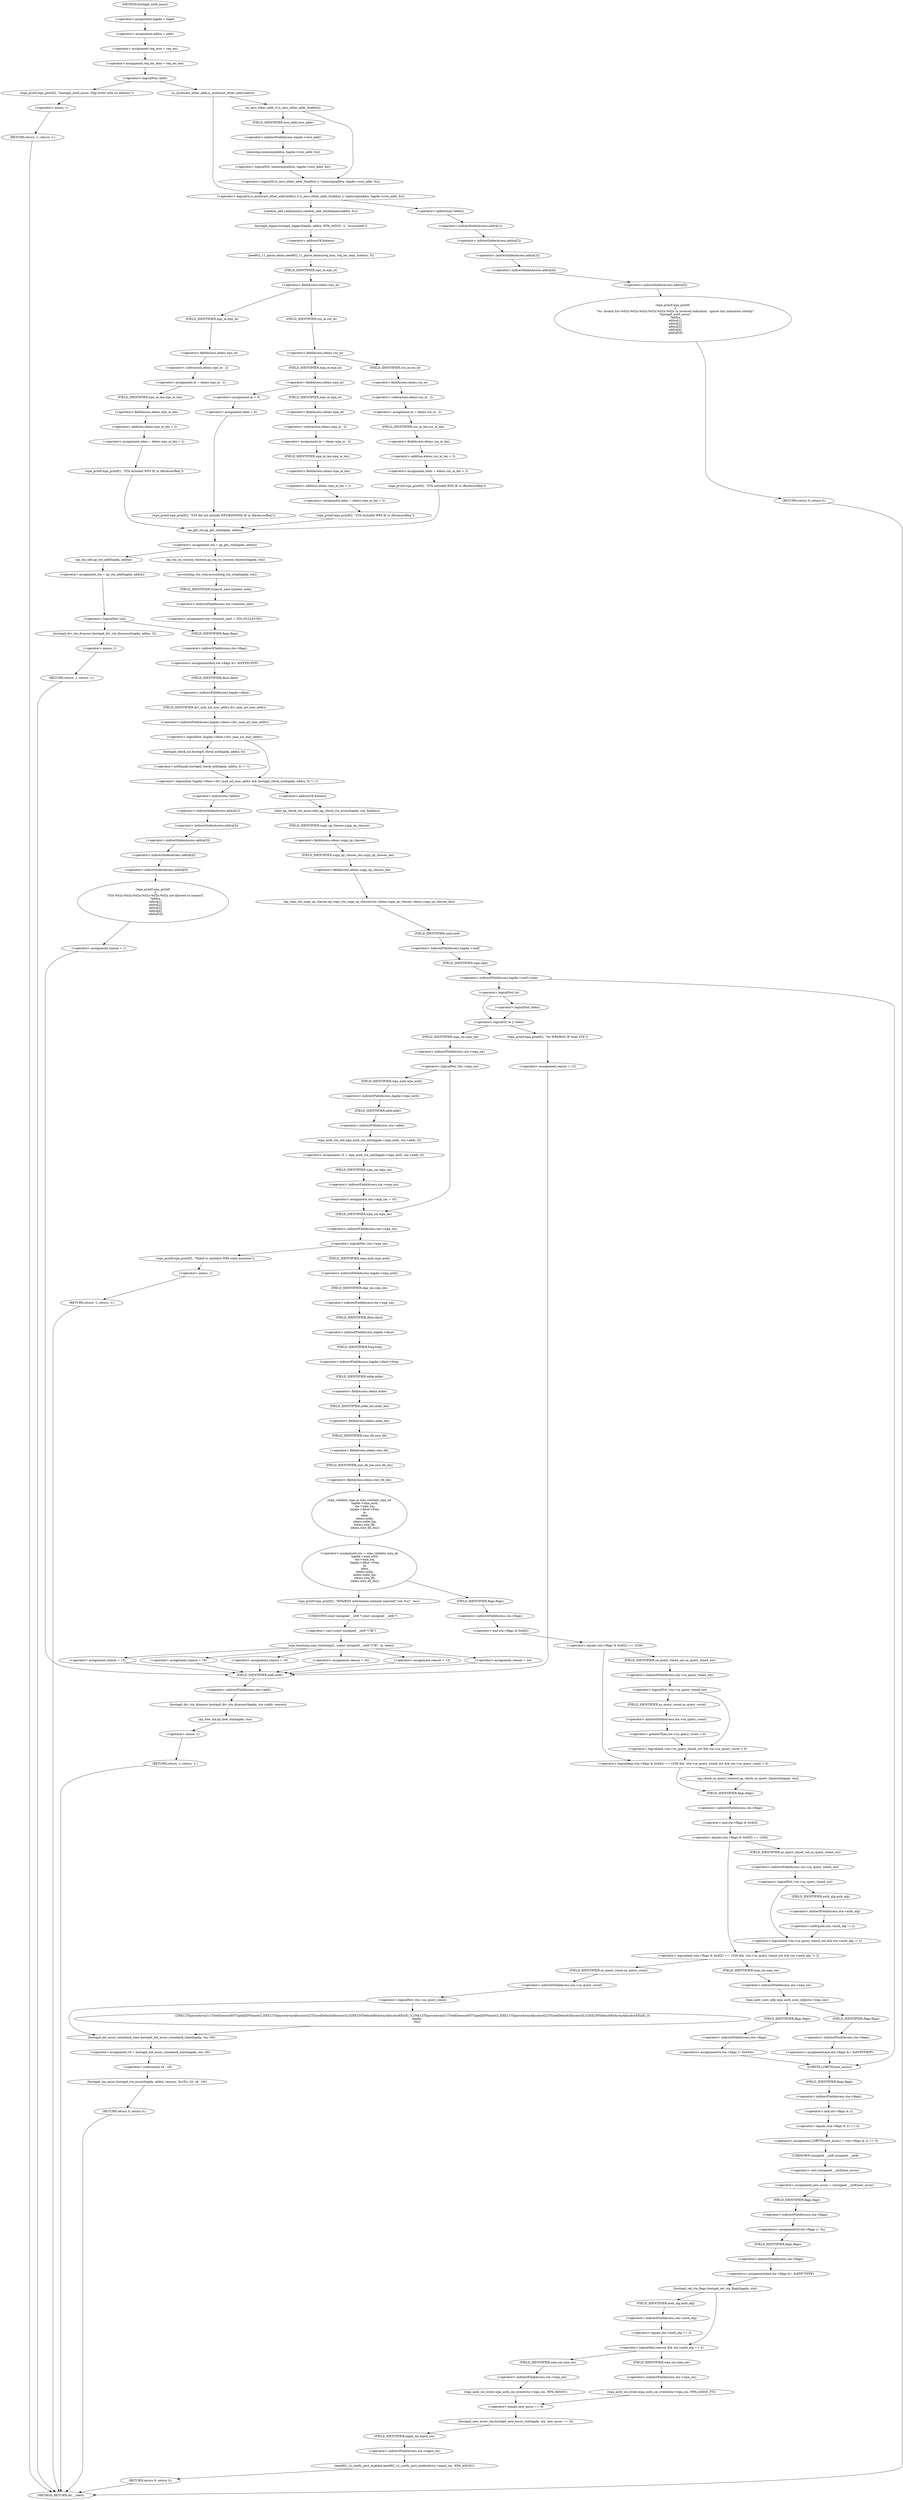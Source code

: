 digraph hostapd_notif_assoc {  
"1000136" [label = "(<operator>.assignment,hapda = hapd)" ]
"1000139" [label = "(<operator>.assignment,addra = addr)" ]
"1000142" [label = "(<operator>.assignment,req_iesa = req_ies)" ]
"1000145" [label = "(<operator>.assignment,req_ies_lena = req_ies_len)" ]
"1000149" [label = "(<operator>.logicalNot,!addr)" ]
"1000152" [label = "(wpa_printf,wpa_printf(2, \"hostapd_notif_assoc: Skip event with no address\"))" ]
"1000155" [label = "(RETURN,return -1;,return -1;)" ]
"1000156" [label = "(<operator>.minus,-1)" ]
"1000159" [label = "(<operator>.logicalOr,is_multicast_ether_addr(addra) || is_zero_ether_addr_0(addra) || !memcmp(addra, hapda->own_addr, 6u))" ]
"1000160" [label = "(is_multicast_ether_addr,is_multicast_ether_addr(addra))" ]
"1000162" [label = "(<operator>.logicalOr,is_zero_ether_addr_0(addra) || !memcmp(addra, hapda->own_addr, 6u))" ]
"1000163" [label = "(is_zero_ether_addr_0,is_zero_ether_addr_0(addra))" ]
"1000165" [label = "(<operator>.logicalNot,!memcmp(addra, hapda->own_addr, 6u))" ]
"1000166" [label = "(memcmp,memcmp(addra, hapda->own_addr, 6u))" ]
"1000168" [label = "(<operator>.indirectFieldAccess,hapda->own_addr)" ]
"1000170" [label = "(FIELD_IDENTIFIER,own_addr,own_addr)" ]
"1000173" [label = "(wpa_printf,wpa_printf(\n      2,\n      \"%s: Invalid SA=%02x:%02x:%02x:%02x:%02x:%02x in received indication - ignore this indication silently\",\n      \"hostapd_notif_assoc\",\n      *addra,\n      addra[1],\n      addra[2],\n      addra[3],\n      addra[4],\n      addra[5]))" ]
"1000177" [label = "(<operator>.indirection,*addra)" ]
"1000179" [label = "(<operator>.indirectIndexAccess,addra[1])" ]
"1000182" [label = "(<operator>.indirectIndexAccess,addra[2])" ]
"1000185" [label = "(<operator>.indirectIndexAccess,addra[3])" ]
"1000188" [label = "(<operator>.indirectIndexAccess,addra[4])" ]
"1000191" [label = "(<operator>.indirectIndexAccess,addra[5])" ]
"1000194" [label = "(RETURN,return 0;,return 0;)" ]
"1000196" [label = "(random_add_randomness,random_add_randomness(addra, 6u))" ]
"1000199" [label = "(hostapd_logger,hostapd_logger(hapda, addra, WPA_ASSOC, 2, \"associated\"))" ]
"1000205" [label = "(ieee802_11_parse_elems,ieee802_11_parse_elems(req_iesa, req_ies_lena, &elems, 0))" ]
"1000208" [label = "(<operator>.addressOf,&elems)" ]
"1000212" [label = "(<operator>.fieldAccess,elems.wps_ie)" ]
"1000214" [label = "(FIELD_IDENTIFIER,wps_ie,wps_ie)" ]
"1000216" [label = "(<operator>.assignment,ie = elems.wps_ie - 2)" ]
"1000218" [label = "(<operator>.subtraction,elems.wps_ie - 2)" ]
"1000219" [label = "(<operator>.fieldAccess,elems.wps_ie)" ]
"1000221" [label = "(FIELD_IDENTIFIER,wps_ie,wps_ie)" ]
"1000223" [label = "(<operator>.assignment,ielen = elems.wps_ie_len + 2)" ]
"1000225" [label = "(<operator>.addition,elems.wps_ie_len + 2)" ]
"1000226" [label = "(<operator>.fieldAccess,elems.wps_ie_len)" ]
"1000228" [label = "(FIELD_IDENTIFIER,wps_ie_len,wps_ie_len)" ]
"1000230" [label = "(wpa_printf,wpa_printf(2, \"STA included WPS IE in (Re)AssocReq\"))" ]
"1000235" [label = "(<operator>.fieldAccess,elems.rsn_ie)" ]
"1000237" [label = "(FIELD_IDENTIFIER,rsn_ie,rsn_ie)" ]
"1000239" [label = "(<operator>.assignment,ie = elems.rsn_ie - 2)" ]
"1000241" [label = "(<operator>.subtraction,elems.rsn_ie - 2)" ]
"1000242" [label = "(<operator>.fieldAccess,elems.rsn_ie)" ]
"1000244" [label = "(FIELD_IDENTIFIER,rsn_ie,rsn_ie)" ]
"1000246" [label = "(<operator>.assignment,ielen = elems.rsn_ie_len + 2)" ]
"1000248" [label = "(<operator>.addition,elems.rsn_ie_len + 2)" ]
"1000249" [label = "(<operator>.fieldAccess,elems.rsn_ie_len)" ]
"1000251" [label = "(FIELD_IDENTIFIER,rsn_ie_len,rsn_ie_len)" ]
"1000253" [label = "(wpa_printf,wpa_printf(2, \"STA included RSN IE in (Re)AssocReq\"))" ]
"1000258" [label = "(<operator>.fieldAccess,elems.wpa_ie)" ]
"1000260" [label = "(FIELD_IDENTIFIER,wpa_ie,wpa_ie)" ]
"1000262" [label = "(<operator>.assignment,ie = elems.wpa_ie - 2)" ]
"1000264" [label = "(<operator>.subtraction,elems.wpa_ie - 2)" ]
"1000265" [label = "(<operator>.fieldAccess,elems.wpa_ie)" ]
"1000267" [label = "(FIELD_IDENTIFIER,wpa_ie,wpa_ie)" ]
"1000269" [label = "(<operator>.assignment,ielen = elems.wpa_ie_len + 2)" ]
"1000271" [label = "(<operator>.addition,elems.wpa_ie_len + 2)" ]
"1000272" [label = "(<operator>.fieldAccess,elems.wpa_ie_len)" ]
"1000274" [label = "(FIELD_IDENTIFIER,wpa_ie_len,wpa_ie_len)" ]
"1000276" [label = "(wpa_printf,wpa_printf(2, \"STA included WPA IE in (Re)AssocReq\"))" ]
"1000281" [label = "(<operator>.assignment,ie = 0)" ]
"1000284" [label = "(<operator>.assignment,ielen = 0)" ]
"1000287" [label = "(wpa_printf,wpa_printf(2, \"STA did not include WPS/RSN/WPA IE in (Re)AssocReq\"))" ]
"1000290" [label = "(<operator>.assignment,sta = ap_get_sta(hapda, addra))" ]
"1000292" [label = "(ap_get_sta,ap_get_sta(hapda, addra))" ]
"1000298" [label = "(ap_sta_no_session_timeout,ap_sta_no_session_timeout(hapda, sta))" ]
"1000301" [label = "(accounting_sta_stop,accounting_sta_stop(hapda, sta))" ]
"1000304" [label = "(<operator>.assignment,sta->timeout_next = STA_NULLFUNC)" ]
"1000305" [label = "(<operator>.indirectFieldAccess,sta->timeout_next)" ]
"1000307" [label = "(FIELD_IDENTIFIER,timeout_next,timeout_next)" ]
"1000311" [label = "(<operator>.assignment,sta = ap_sta_add(hapda, addra))" ]
"1000313" [label = "(ap_sta_add,ap_sta_add(hapda, addra))" ]
"1000317" [label = "(<operator>.logicalNot,!sta)" ]
"1000320" [label = "(hostapd_drv_sta_disassoc,hostapd_drv_sta_disassoc(hapda, addra, 5))" ]
"1000324" [label = "(RETURN,return -1;,return -1;)" ]
"1000325" [label = "(<operator>.minus,-1)" ]
"1000327" [label = "(<operators>.assignmentAnd,sta->flags &= 0xFFFECFFF)" ]
"1000328" [label = "(<operator>.indirectFieldAccess,sta->flags)" ]
"1000330" [label = "(FIELD_IDENTIFIER,flags,flags)" ]
"1000333" [label = "(<operator>.logicalAnd,!hapda->iface->drv_max_acl_mac_addrs && hostapd_check_acl(hapda, addra, 0) != 1)" ]
"1000334" [label = "(<operator>.logicalNot,!hapda->iface->drv_max_acl_mac_addrs)" ]
"1000335" [label = "(<operator>.indirectFieldAccess,hapda->iface->drv_max_acl_mac_addrs)" ]
"1000336" [label = "(<operator>.indirectFieldAccess,hapda->iface)" ]
"1000338" [label = "(FIELD_IDENTIFIER,iface,iface)" ]
"1000339" [label = "(FIELD_IDENTIFIER,drv_max_acl_mac_addrs,drv_max_acl_mac_addrs)" ]
"1000340" [label = "(<operator>.notEquals,hostapd_check_acl(hapda, addra, 0) != 1)" ]
"1000341" [label = "(hostapd_check_acl,hostapd_check_acl(hapda, addra, 0))" ]
"1000347" [label = "(wpa_printf,wpa_printf(\n      3,\n      \"STA %02x:%02x:%02x:%02x:%02x:%02x not allowed to connect\",\n      *addra,\n      addra[1],\n      addra[2],\n      addra[3],\n      addra[4],\n      addra[5]))" ]
"1000350" [label = "(<operator>.indirection,*addra)" ]
"1000352" [label = "(<operator>.indirectIndexAccess,addra[1])" ]
"1000355" [label = "(<operator>.indirectIndexAccess,addra[2])" ]
"1000358" [label = "(<operator>.indirectIndexAccess,addra[3])" ]
"1000361" [label = "(<operator>.indirectIndexAccess,addra[4])" ]
"1000364" [label = "(<operator>.indirectIndexAccess,addra[5])" ]
"1000367" [label = "(<operator>.assignment,reason = 1)" ]
"1000371" [label = "(hostapd_drv_sta_disassoc,hostapd_drv_sta_disassoc(hapda, sta->addr, reason))" ]
"1000373" [label = "(<operator>.indirectFieldAccess,sta->addr)" ]
"1000375" [label = "(FIELD_IDENTIFIER,addr,addr)" ]
"1000377" [label = "(ap_free_sta,ap_free_sta(hapda, sta))" ]
"1000380" [label = "(RETURN,return -1;,return -1;)" ]
"1000381" [label = "(<operator>.minus,-1)" ]
"1000383" [label = "(mbo_ap_check_sta_assoc,mbo_ap_check_sta_assoc(hapda, sta, &elems))" ]
"1000386" [label = "(<operator>.addressOf,&elems)" ]
"1000388" [label = "(ap_copy_sta_supp_op_classes,ap_copy_sta_supp_op_classes(sta, elems.supp_op_classes, elems.supp_op_classes_len))" ]
"1000390" [label = "(<operator>.fieldAccess,elems.supp_op_classes)" ]
"1000392" [label = "(FIELD_IDENTIFIER,supp_op_classes,supp_op_classes)" ]
"1000393" [label = "(<operator>.fieldAccess,elems.supp_op_classes_len)" ]
"1000395" [label = "(FIELD_IDENTIFIER,supp_op_classes_len,supp_op_classes_len)" ]
"1000397" [label = "(<operator>.indirectFieldAccess,hapda->conf->wpa)" ]
"1000398" [label = "(<operator>.indirectFieldAccess,hapda->conf)" ]
"1000400" [label = "(FIELD_IDENTIFIER,conf,conf)" ]
"1000401" [label = "(FIELD_IDENTIFIER,wpa,wpa)" ]
"1000404" [label = "(<operator>.logicalOr,!ie || !ielen)" ]
"1000405" [label = "(<operator>.logicalNot,!ie)" ]
"1000407" [label = "(<operator>.logicalNot,!ielen)" ]
"1000410" [label = "(wpa_printf,wpa_printf(2, \"No WPA/RSN IE from STA\"))" ]
"1000413" [label = "(<operator>.assignment,reason = 13)" ]
"1000418" [label = "(<operator>.logicalNot,!sta->wpa_sm)" ]
"1000419" [label = "(<operator>.indirectFieldAccess,sta->wpa_sm)" ]
"1000421" [label = "(FIELD_IDENTIFIER,wpa_sm,wpa_sm)" ]
"1000423" [label = "(<operator>.assignment,v5 = wpa_auth_sta_init(hapda->wpa_auth, sta->addr, 0))" ]
"1000425" [label = "(wpa_auth_sta_init,wpa_auth_sta_init(hapda->wpa_auth, sta->addr, 0))" ]
"1000426" [label = "(<operator>.indirectFieldAccess,hapda->wpa_auth)" ]
"1000428" [label = "(FIELD_IDENTIFIER,wpa_auth,wpa_auth)" ]
"1000429" [label = "(<operator>.indirectFieldAccess,sta->addr)" ]
"1000431" [label = "(FIELD_IDENTIFIER,addr,addr)" ]
"1000433" [label = "(<operator>.assignment,sta->wpa_sm = v5)" ]
"1000434" [label = "(<operator>.indirectFieldAccess,sta->wpa_sm)" ]
"1000436" [label = "(FIELD_IDENTIFIER,wpa_sm,wpa_sm)" ]
"1000439" [label = "(<operator>.logicalNot,!sta->wpa_sm)" ]
"1000440" [label = "(<operator>.indirectFieldAccess,sta->wpa_sm)" ]
"1000442" [label = "(FIELD_IDENTIFIER,wpa_sm,wpa_sm)" ]
"1000444" [label = "(wpa_printf,wpa_printf(5, \"Failed to initialize WPA state machine\"))" ]
"1000447" [label = "(RETURN,return -1;,return -1;)" ]
"1000448" [label = "(<operator>.minus,-1)" ]
"1000450" [label = "(<operator>.assignment,res = wpa_validate_wpa_ie(\n            hapda->wpa_auth,\n            sta->wpa_sm,\n            hapda->iface->freq,\n            ie,\n            ielen,\n            elems.mdie,\n            elems.mdie_len,\n            elems.owe_dh,\n            elems.owe_dh_len))" ]
"1000452" [label = "(wpa_validate_wpa_ie,wpa_validate_wpa_ie(\n            hapda->wpa_auth,\n            sta->wpa_sm,\n            hapda->iface->freq,\n            ie,\n            ielen,\n            elems.mdie,\n            elems.mdie_len,\n            elems.owe_dh,\n            elems.owe_dh_len))" ]
"1000453" [label = "(<operator>.indirectFieldAccess,hapda->wpa_auth)" ]
"1000455" [label = "(FIELD_IDENTIFIER,wpa_auth,wpa_auth)" ]
"1000456" [label = "(<operator>.indirectFieldAccess,sta->wpa_sm)" ]
"1000458" [label = "(FIELD_IDENTIFIER,wpa_sm,wpa_sm)" ]
"1000459" [label = "(<operator>.indirectFieldAccess,hapda->iface->freq)" ]
"1000460" [label = "(<operator>.indirectFieldAccess,hapda->iface)" ]
"1000462" [label = "(FIELD_IDENTIFIER,iface,iface)" ]
"1000463" [label = "(FIELD_IDENTIFIER,freq,freq)" ]
"1000466" [label = "(<operator>.fieldAccess,elems.mdie)" ]
"1000468" [label = "(FIELD_IDENTIFIER,mdie,mdie)" ]
"1000469" [label = "(<operator>.fieldAccess,elems.mdie_len)" ]
"1000471" [label = "(FIELD_IDENTIFIER,mdie_len,mdie_len)" ]
"1000472" [label = "(<operator>.fieldAccess,elems.owe_dh)" ]
"1000474" [label = "(FIELD_IDENTIFIER,owe_dh,owe_dh)" ]
"1000475" [label = "(<operator>.fieldAccess,elems.owe_dh_len)" ]
"1000477" [label = "(FIELD_IDENTIFIER,owe_dh_len,owe_dh_len)" ]
"1000481" [label = "(wpa_printf,wpa_printf(2, \"WPA/RSN information element rejected? (res %u)\", res))" ]
"1000485" [label = "(wpa_hexdump,wpa_hexdump(2, (const unsigned __int8 *)\"IE\", ie, ielen))" ]
"1000487" [label = "(<operator>.cast,(const unsigned __int8 *)\"IE\")" ]
"1000488" [label = "(UNKNOWN,const unsigned __int8 *,const unsigned __int8 *)" ]
"1000496" [label = "(<operator>.assignment,reason = 18)" ]
"1000501" [label = "(<operator>.assignment,reason = 19)" ]
"1000506" [label = "(<operator>.assignment,reason = 20)" ]
"1000511" [label = "(<operator>.assignment,reason = 13)" ]
"1000516" [label = "(<operator>.assignment,reason = 24)" ]
"1000521" [label = "(<operator>.assignment,reason = 13)" ]
"1000527" [label = "(<operator>.logicalAnd,(sta->flags & 0x402) == 1026 && !sta->sa_query_timed_out && sta->sa_query_count > 0)" ]
"1000528" [label = "(<operator>.equals,(sta->flags & 0x402) == 1026)" ]
"1000529" [label = "(<operator>.and,sta->flags & 0x402)" ]
"1000530" [label = "(<operator>.indirectFieldAccess,sta->flags)" ]
"1000532" [label = "(FIELD_IDENTIFIER,flags,flags)" ]
"1000535" [label = "(<operator>.logicalAnd,!sta->sa_query_timed_out && sta->sa_query_count > 0)" ]
"1000536" [label = "(<operator>.logicalNot,!sta->sa_query_timed_out)" ]
"1000537" [label = "(<operator>.indirectFieldAccess,sta->sa_query_timed_out)" ]
"1000539" [label = "(FIELD_IDENTIFIER,sa_query_timed_out,sa_query_timed_out)" ]
"1000540" [label = "(<operator>.greaterThan,sta->sa_query_count > 0)" ]
"1000541" [label = "(<operator>.indirectFieldAccess,sta->sa_query_count)" ]
"1000543" [label = "(FIELD_IDENTIFIER,sa_query_count,sa_query_count)" ]
"1000545" [label = "(ap_check_sa_query_timeout,ap_check_sa_query_timeout(hapda, sta))" ]
"1000549" [label = "(<operator>.logicalAnd,(sta->flags & 0x402) == 1026 && !sta->sa_query_timed_out && sta->auth_alg != 2)" ]
"1000550" [label = "(<operator>.equals,(sta->flags & 0x402) == 1026)" ]
"1000551" [label = "(<operator>.and,sta->flags & 0x402)" ]
"1000552" [label = "(<operator>.indirectFieldAccess,sta->flags)" ]
"1000554" [label = "(FIELD_IDENTIFIER,flags,flags)" ]
"1000557" [label = "(<operator>.logicalAnd,!sta->sa_query_timed_out && sta->auth_alg != 2)" ]
"1000558" [label = "(<operator>.logicalNot,!sta->sa_query_timed_out)" ]
"1000559" [label = "(<operator>.indirectFieldAccess,sta->sa_query_timed_out)" ]
"1000561" [label = "(FIELD_IDENTIFIER,sa_query_timed_out,sa_query_timed_out)" ]
"1000562" [label = "(<operator>.notEquals,sta->auth_alg != 2)" ]
"1000563" [label = "(<operator>.indirectFieldAccess,sta->auth_alg)" ]
"1000565" [label = "(FIELD_IDENTIFIER,auth_alg,auth_alg)" ]
"1000569" [label = "(<operator>.logicalNot,!sta->sa_query_count)" ]
"1000570" [label = "(<operator>.indirectFieldAccess,sta->sa_query_count)" ]
"1000572" [label = "(FIELD_IDENTIFIER,sa_query_count,sa_query_count)" ]
"1000573" [label = "(ZNK12TSparseArrayI11TSetElementI6TTupleIJ5FNameS2_EEE21TSparseArrayAllocatorI22TSizedDefaultAllocatorILi32EE25FDefaultBitArrayAllocatorEEixEi_0,ZNK12TSparseArrayI11TSetElementI6TTupleIJ5FNameS2_EEE21TSparseArrayAllocatorI22TSizedDefaultAllocatorILi32EE25FDefaultBitArrayAllocatorEEixEi_0(\n          hapda,\n          sta))" ]
"1000576" [label = "(<operator>.assignment,v6 = hostapd_eid_assoc_comeback_time(hapda, sta, v9))" ]
"1000578" [label = "(hostapd_eid_assoc_comeback_time,hostapd_eid_assoc_comeback_time(hapda, sta, v9))" ]
"1000582" [label = "(hostapd_sta_assoc,hostapd_sta_assoc(hapda, addra, reassoc, 0x1Eu, v9, v6 - v9))" ]
"1000588" [label = "(<operator>.subtraction,v6 - v9)" ]
"1000591" [label = "(RETURN,return 0;,return 0;)" ]
"1000594" [label = "(wpa_auth_uses_mfp,wpa_auth_uses_mfp(sta->wpa_sm))" ]
"1000595" [label = "(<operator>.indirectFieldAccess,sta->wpa_sm)" ]
"1000597" [label = "(FIELD_IDENTIFIER,wpa_sm,wpa_sm)" ]
"1000598" [label = "(<operators>.assignmentOr,sta->flags |= 0x400u)" ]
"1000599" [label = "(<operator>.indirectFieldAccess,sta->flags)" ]
"1000601" [label = "(FIELD_IDENTIFIER,flags,flags)" ]
"1000604" [label = "(<operators>.assignmentAnd,sta->flags &= 0xFFFFFBFF)" ]
"1000605" [label = "(<operator>.indirectFieldAccess,sta->flags)" ]
"1000607" [label = "(FIELD_IDENTIFIER,flags,flags)" ]
"1000609" [label = "(<operator>.assignment,LOBYTE(new_assoc) = (sta->flags & 2) == 0)" ]
"1000610" [label = "(LOBYTE,LOBYTE(new_assoc))" ]
"1000612" [label = "(<operator>.equals,(sta->flags & 2) == 0)" ]
"1000613" [label = "(<operator>.and,sta->flags & 2)" ]
"1000614" [label = "(<operator>.indirectFieldAccess,sta->flags)" ]
"1000616" [label = "(FIELD_IDENTIFIER,flags,flags)" ]
"1000619" [label = "(<operator>.assignment,new_assoc = (unsigned __int8)new_assoc)" ]
"1000621" [label = "(<operator>.cast,(unsigned __int8)new_assoc)" ]
"1000622" [label = "(UNKNOWN,unsigned __int8,unsigned __int8)" ]
"1000624" [label = "(<operators>.assignmentOr,sta->flags |= 3u)" ]
"1000625" [label = "(<operator>.indirectFieldAccess,sta->flags)" ]
"1000627" [label = "(FIELD_IDENTIFIER,flags,flags)" ]
"1000629" [label = "(<operators>.assignmentAnd,sta->flags &= 0xFFF7FFFF)" ]
"1000630" [label = "(<operator>.indirectFieldAccess,sta->flags)" ]
"1000632" [label = "(FIELD_IDENTIFIER,flags,flags)" ]
"1000634" [label = "(hostapd_set_sta_flags,hostapd_set_sta_flags(hapda, sta))" ]
"1000638" [label = "(<operator>.logicalAnd,reassoc && sta->auth_alg == 2)" ]
"1000640" [label = "(<operator>.equals,sta->auth_alg == 2)" ]
"1000641" [label = "(<operator>.indirectFieldAccess,sta->auth_alg)" ]
"1000643" [label = "(FIELD_IDENTIFIER,auth_alg,auth_alg)" ]
"1000645" [label = "(wpa_auth_sm_event,wpa_auth_sm_event(sta->wpa_sm, WPA_ASSOC_FT))" ]
"1000646" [label = "(<operator>.indirectFieldAccess,sta->wpa_sm)" ]
"1000648" [label = "(FIELD_IDENTIFIER,wpa_sm,wpa_sm)" ]
"1000651" [label = "(wpa_auth_sm_event,wpa_auth_sm_event(sta->wpa_sm, WPA_ASSOC))" ]
"1000652" [label = "(<operator>.indirectFieldAccess,sta->wpa_sm)" ]
"1000654" [label = "(FIELD_IDENTIFIER,wpa_sm,wpa_sm)" ]
"1000656" [label = "(hostapd_new_assoc_sta,hostapd_new_assoc_sta(hapda, sta, new_assoc == 0))" ]
"1000659" [label = "(<operator>.equals,new_assoc == 0)" ]
"1000662" [label = "(ieee802_1x_notify_port_enabled,ieee802_1x_notify_port_enabled(sta->eapol_sm, WPA_ASSOC))" ]
"1000663" [label = "(<operator>.indirectFieldAccess,sta->eapol_sm)" ]
"1000665" [label = "(FIELD_IDENTIFIER,eapol_sm,eapol_sm)" ]
"1000667" [label = "(RETURN,return 0;,return 0;)" ]
"1000115" [label = "(METHOD,hostapd_notif_assoc)" ]
"1000669" [label = "(METHOD_RETURN,int __cdecl)" ]
  "1000136" -> "1000139" 
  "1000139" -> "1000142" 
  "1000142" -> "1000145" 
  "1000145" -> "1000149" 
  "1000149" -> "1000152" 
  "1000149" -> "1000160" 
  "1000152" -> "1000156" 
  "1000155" -> "1000669" 
  "1000156" -> "1000155" 
  "1000159" -> "1000177" 
  "1000159" -> "1000196" 
  "1000160" -> "1000159" 
  "1000160" -> "1000163" 
  "1000162" -> "1000159" 
  "1000163" -> "1000162" 
  "1000163" -> "1000170" 
  "1000165" -> "1000162" 
  "1000166" -> "1000165" 
  "1000168" -> "1000166" 
  "1000170" -> "1000168" 
  "1000173" -> "1000194" 
  "1000177" -> "1000179" 
  "1000179" -> "1000182" 
  "1000182" -> "1000185" 
  "1000185" -> "1000188" 
  "1000188" -> "1000191" 
  "1000191" -> "1000173" 
  "1000194" -> "1000669" 
  "1000196" -> "1000199" 
  "1000199" -> "1000208" 
  "1000205" -> "1000214" 
  "1000208" -> "1000205" 
  "1000212" -> "1000221" 
  "1000212" -> "1000237" 
  "1000214" -> "1000212" 
  "1000216" -> "1000228" 
  "1000218" -> "1000216" 
  "1000219" -> "1000218" 
  "1000221" -> "1000219" 
  "1000223" -> "1000230" 
  "1000225" -> "1000223" 
  "1000226" -> "1000225" 
  "1000228" -> "1000226" 
  "1000230" -> "1000292" 
  "1000235" -> "1000244" 
  "1000235" -> "1000260" 
  "1000237" -> "1000235" 
  "1000239" -> "1000251" 
  "1000241" -> "1000239" 
  "1000242" -> "1000241" 
  "1000244" -> "1000242" 
  "1000246" -> "1000253" 
  "1000248" -> "1000246" 
  "1000249" -> "1000248" 
  "1000251" -> "1000249" 
  "1000253" -> "1000292" 
  "1000258" -> "1000267" 
  "1000258" -> "1000281" 
  "1000260" -> "1000258" 
  "1000262" -> "1000274" 
  "1000264" -> "1000262" 
  "1000265" -> "1000264" 
  "1000267" -> "1000265" 
  "1000269" -> "1000276" 
  "1000271" -> "1000269" 
  "1000272" -> "1000271" 
  "1000274" -> "1000272" 
  "1000276" -> "1000292" 
  "1000281" -> "1000284" 
  "1000284" -> "1000287" 
  "1000287" -> "1000292" 
  "1000290" -> "1000298" 
  "1000290" -> "1000313" 
  "1000292" -> "1000290" 
  "1000298" -> "1000301" 
  "1000301" -> "1000307" 
  "1000304" -> "1000330" 
  "1000305" -> "1000304" 
  "1000307" -> "1000305" 
  "1000311" -> "1000317" 
  "1000313" -> "1000311" 
  "1000317" -> "1000320" 
  "1000317" -> "1000330" 
  "1000320" -> "1000325" 
  "1000324" -> "1000669" 
  "1000325" -> "1000324" 
  "1000327" -> "1000338" 
  "1000328" -> "1000327" 
  "1000330" -> "1000328" 
  "1000333" -> "1000350" 
  "1000333" -> "1000386" 
  "1000334" -> "1000333" 
  "1000334" -> "1000341" 
  "1000335" -> "1000334" 
  "1000336" -> "1000339" 
  "1000338" -> "1000336" 
  "1000339" -> "1000335" 
  "1000340" -> "1000333" 
  "1000341" -> "1000340" 
  "1000347" -> "1000367" 
  "1000350" -> "1000352" 
  "1000352" -> "1000355" 
  "1000355" -> "1000358" 
  "1000358" -> "1000361" 
  "1000361" -> "1000364" 
  "1000364" -> "1000347" 
  "1000367" -> "1000375" 
  "1000371" -> "1000377" 
  "1000373" -> "1000371" 
  "1000375" -> "1000373" 
  "1000377" -> "1000381" 
  "1000380" -> "1000669" 
  "1000381" -> "1000380" 
  "1000383" -> "1000392" 
  "1000386" -> "1000383" 
  "1000388" -> "1000400" 
  "1000390" -> "1000395" 
  "1000392" -> "1000390" 
  "1000393" -> "1000388" 
  "1000395" -> "1000393" 
  "1000397" -> "1000405" 
  "1000397" -> "1000610" 
  "1000398" -> "1000401" 
  "1000400" -> "1000398" 
  "1000401" -> "1000397" 
  "1000404" -> "1000410" 
  "1000404" -> "1000421" 
  "1000405" -> "1000404" 
  "1000405" -> "1000407" 
  "1000407" -> "1000404" 
  "1000410" -> "1000413" 
  "1000413" -> "1000375" 
  "1000418" -> "1000428" 
  "1000418" -> "1000442" 
  "1000419" -> "1000418" 
  "1000421" -> "1000419" 
  "1000423" -> "1000436" 
  "1000425" -> "1000423" 
  "1000426" -> "1000431" 
  "1000428" -> "1000426" 
  "1000429" -> "1000425" 
  "1000431" -> "1000429" 
  "1000433" -> "1000442" 
  "1000434" -> "1000433" 
  "1000436" -> "1000434" 
  "1000439" -> "1000444" 
  "1000439" -> "1000455" 
  "1000440" -> "1000439" 
  "1000442" -> "1000440" 
  "1000444" -> "1000448" 
  "1000447" -> "1000669" 
  "1000448" -> "1000447" 
  "1000450" -> "1000481" 
  "1000450" -> "1000532" 
  "1000452" -> "1000450" 
  "1000453" -> "1000458" 
  "1000455" -> "1000453" 
  "1000456" -> "1000462" 
  "1000458" -> "1000456" 
  "1000459" -> "1000468" 
  "1000460" -> "1000463" 
  "1000462" -> "1000460" 
  "1000463" -> "1000459" 
  "1000466" -> "1000471" 
  "1000468" -> "1000466" 
  "1000469" -> "1000474" 
  "1000471" -> "1000469" 
  "1000472" -> "1000477" 
  "1000474" -> "1000472" 
  "1000475" -> "1000452" 
  "1000477" -> "1000475" 
  "1000481" -> "1000488" 
  "1000485" -> "1000496" 
  "1000485" -> "1000501" 
  "1000485" -> "1000506" 
  "1000485" -> "1000511" 
  "1000485" -> "1000516" 
  "1000485" -> "1000521" 
  "1000487" -> "1000485" 
  "1000488" -> "1000487" 
  "1000496" -> "1000375" 
  "1000501" -> "1000375" 
  "1000506" -> "1000375" 
  "1000511" -> "1000375" 
  "1000516" -> "1000375" 
  "1000521" -> "1000375" 
  "1000527" -> "1000545" 
  "1000527" -> "1000554" 
  "1000528" -> "1000527" 
  "1000528" -> "1000539" 
  "1000529" -> "1000528" 
  "1000530" -> "1000529" 
  "1000532" -> "1000530" 
  "1000535" -> "1000527" 
  "1000536" -> "1000535" 
  "1000536" -> "1000543" 
  "1000537" -> "1000536" 
  "1000539" -> "1000537" 
  "1000540" -> "1000535" 
  "1000541" -> "1000540" 
  "1000543" -> "1000541" 
  "1000545" -> "1000554" 
  "1000549" -> "1000572" 
  "1000549" -> "1000597" 
  "1000550" -> "1000549" 
  "1000550" -> "1000561" 
  "1000551" -> "1000550" 
  "1000552" -> "1000551" 
  "1000554" -> "1000552" 
  "1000557" -> "1000549" 
  "1000558" -> "1000557" 
  "1000558" -> "1000565" 
  "1000559" -> "1000558" 
  "1000561" -> "1000559" 
  "1000562" -> "1000557" 
  "1000563" -> "1000562" 
  "1000565" -> "1000563" 
  "1000569" -> "1000573" 
  "1000569" -> "1000578" 
  "1000570" -> "1000569" 
  "1000572" -> "1000570" 
  "1000573" -> "1000578" 
  "1000576" -> "1000588" 
  "1000578" -> "1000576" 
  "1000582" -> "1000591" 
  "1000588" -> "1000582" 
  "1000591" -> "1000669" 
  "1000594" -> "1000601" 
  "1000594" -> "1000607" 
  "1000595" -> "1000594" 
  "1000597" -> "1000595" 
  "1000598" -> "1000610" 
  "1000599" -> "1000598" 
  "1000601" -> "1000599" 
  "1000604" -> "1000610" 
  "1000605" -> "1000604" 
  "1000607" -> "1000605" 
  "1000609" -> "1000622" 
  "1000610" -> "1000616" 
  "1000612" -> "1000609" 
  "1000613" -> "1000612" 
  "1000614" -> "1000613" 
  "1000616" -> "1000614" 
  "1000619" -> "1000627" 
  "1000621" -> "1000619" 
  "1000622" -> "1000621" 
  "1000624" -> "1000632" 
  "1000625" -> "1000624" 
  "1000627" -> "1000625" 
  "1000629" -> "1000634" 
  "1000630" -> "1000629" 
  "1000632" -> "1000630" 
  "1000634" -> "1000638" 
  "1000634" -> "1000643" 
  "1000638" -> "1000648" 
  "1000638" -> "1000654" 
  "1000640" -> "1000638" 
  "1000641" -> "1000640" 
  "1000643" -> "1000641" 
  "1000645" -> "1000659" 
  "1000646" -> "1000645" 
  "1000648" -> "1000646" 
  "1000651" -> "1000659" 
  "1000652" -> "1000651" 
  "1000654" -> "1000652" 
  "1000656" -> "1000665" 
  "1000659" -> "1000656" 
  "1000662" -> "1000667" 
  "1000663" -> "1000662" 
  "1000665" -> "1000663" 
  "1000667" -> "1000669" 
  "1000115" -> "1000136" 
}
